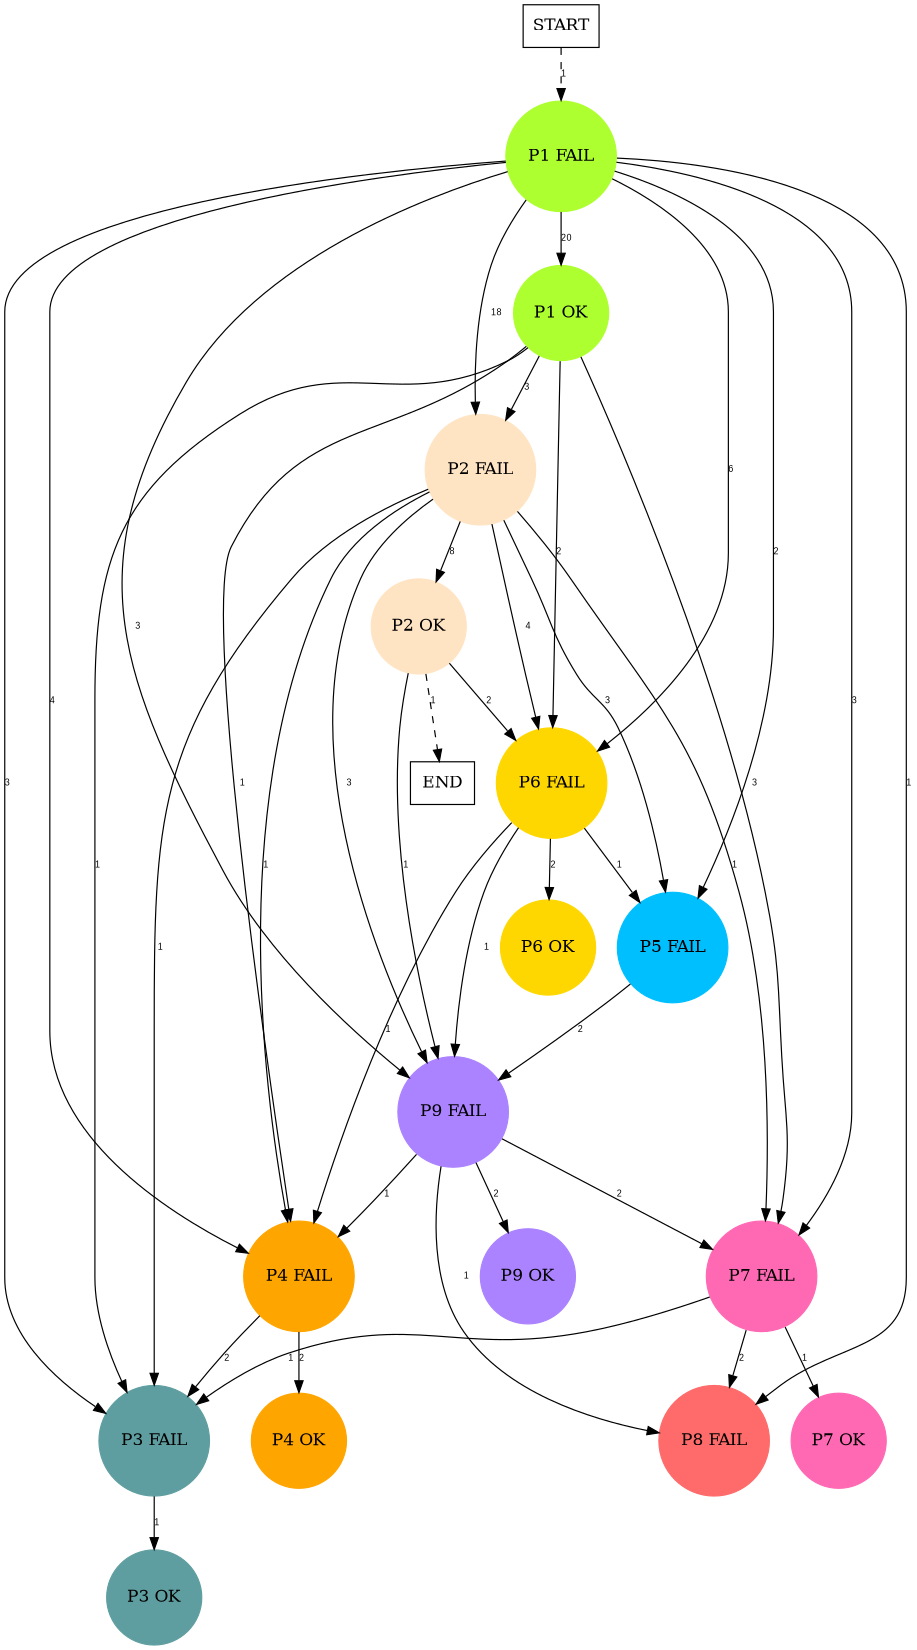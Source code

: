 digraph graphname {
	dpi = 150
	size="16,11!";
	margin = 0;
"P1 FAIL" [shape=circle, color=greenyellow, style=filled]"P2 FAIL" [shape=circle, color=bisque, style=filled]"P6 FAIL" [shape=circle, color=gold, style=filled]"P5 FAIL" [shape=circle, color=deepskyblue, style=filled]"P9 FAIL" [shape=circle, color=mediumpurple1, style=filled]"P7 FAIL" [shape=circle, color=hotpink, style=filled]"P8 FAIL" [shape=circle, color=indianred1, style=filled]"P3 FAIL" [shape=circle, color=cadetblue, style=filled]"P4 FAIL" [shape=circle, color=orange, style=filled]"P1 OK" [shape=circle, color=greenyellow, style=filled]"P2 OK" [shape=circle, color=bisque, style=filled]"P4 OK" [shape=circle, color=orange, style=filled]"P3 OK" [shape=circle, color=cadetblue, style=filled]"P6 OK" [shape=circle, color=gold, style=filled]"P7 OK" [shape=circle, color=hotpink, style=filled]"P9 OK" [shape=circle, color=mediumpurple1, style=filled]"START" [shape=box, fillcolor=white, style=filled, color=black]"END" [shape=box, fillcolor=white, style=filled, color=black]"P1 FAIL" -> "P2 FAIL" [ label ="18" labelfloat=false fontname="Arial" fontsize=8]
"P1 FAIL" -> "P6 FAIL" [ label ="6" labelfloat=false fontname="Arial" fontsize=8]
"P1 FAIL" -> "P5 FAIL" [ label ="2" labelfloat=false fontname="Arial" fontsize=8]
"P1 FAIL" -> "P9 FAIL" [ label ="3" labelfloat=false fontname="Arial" fontsize=8]
"P1 FAIL" -> "P7 FAIL" [ label ="3" labelfloat=false fontname="Arial" fontsize=8]
"P1 FAIL" -> "P8 FAIL" [ label ="1" labelfloat=false fontname="Arial" fontsize=8]
"P1 FAIL" -> "P3 FAIL" [ label ="3" labelfloat=false fontname="Arial" fontsize=8]
"P1 FAIL" -> "P4 FAIL" [ label ="4" labelfloat=false fontname="Arial" fontsize=8]
"P1 FAIL" -> "P1 OK" [ label ="20" labelfloat=false fontname="Arial" fontsize=8]
"P2 FAIL" -> "P6 FAIL" [ label ="4" labelfloat=false fontname="Arial" fontsize=8]
"P2 FAIL" -> "P5 FAIL" [ label ="3" labelfloat=false fontname="Arial" fontsize=8]
"P2 FAIL" -> "P9 FAIL" [ label ="3" labelfloat=false fontname="Arial" fontsize=8]
"P2 FAIL" -> "P7 FAIL" [ label ="1" labelfloat=false fontname="Arial" fontsize=8]
"P2 FAIL" -> "P3 FAIL" [ label ="1" labelfloat=false fontname="Arial" fontsize=8]
"P2 FAIL" -> "P4 FAIL" [ label ="1" labelfloat=false fontname="Arial" fontsize=8]
"P2 FAIL" -> "P2 OK" [ label ="8" labelfloat=false fontname="Arial" fontsize=8]
"P6 FAIL" -> "P5 FAIL" [ label ="1" labelfloat=false fontname="Arial" fontsize=8]
"P6 FAIL" -> "P9 FAIL" [ label ="1" labelfloat=false fontname="Arial" fontsize=8]
"P6 FAIL" -> "P4 FAIL" [ label ="1" labelfloat=false fontname="Arial" fontsize=8]
"P6 FAIL" -> "P6 OK" [ label ="2" labelfloat=false fontname="Arial" fontsize=8]
"P5 FAIL" -> "P9 FAIL" [ label ="2" labelfloat=false fontname="Arial" fontsize=8]
"P9 FAIL" -> "P7 FAIL" [ label ="2" labelfloat=false fontname="Arial" fontsize=8]
"P9 FAIL" -> "P8 FAIL" [ label ="1" labelfloat=false fontname="Arial" fontsize=8]
"P9 FAIL" -> "P4 FAIL" [ label ="1" labelfloat=false fontname="Arial" fontsize=8]
"P9 FAIL" -> "P9 OK" [ label ="2" labelfloat=false fontname="Arial" fontsize=8]
"P7 FAIL" -> "P8 FAIL" [ label ="2" labelfloat=false fontname="Arial" fontsize=8]
"P7 FAIL" -> "P3 FAIL" [ label ="1" labelfloat=false fontname="Arial" fontsize=8]
"P7 FAIL" -> "P7 OK" [ label ="1" labelfloat=false fontname="Arial" fontsize=8]
"P3 FAIL" -> "P3 OK" [ label ="1" labelfloat=false fontname="Arial" fontsize=8]
"P4 FAIL" -> "P3 FAIL" [ label ="2" labelfloat=false fontname="Arial" fontsize=8]
"P4 FAIL" -> "P4 OK" [ label ="2" labelfloat=false fontname="Arial" fontsize=8]
"P1 OK" -> "P2 FAIL" [ label ="3" labelfloat=false fontname="Arial" fontsize=8]
"P1 OK" -> "P6 FAIL" [ label ="2" labelfloat=false fontname="Arial" fontsize=8]
"P1 OK" -> "P7 FAIL" [ label ="3" labelfloat=false fontname="Arial" fontsize=8]
"P1 OK" -> "P3 FAIL" [ label ="1" labelfloat=false fontname="Arial" fontsize=8]
"P1 OK" -> "P4 FAIL" [ label ="1" labelfloat=false fontname="Arial" fontsize=8]
"P2 OK" -> "P6 FAIL" [ label ="2" labelfloat=false fontname="Arial" fontsize=8]
"P2 OK" -> "P9 FAIL" [ label ="1" labelfloat=false fontname="Arial" fontsize=8]
"P2 OK" -> "END" [ style = dashed label ="1" labelfloat=false fontname="Arial" fontsize=8]
"START" -> "P1 FAIL" [ style = dashed label ="1" labelfloat=false fontname="Arial" fontsize=8]
}